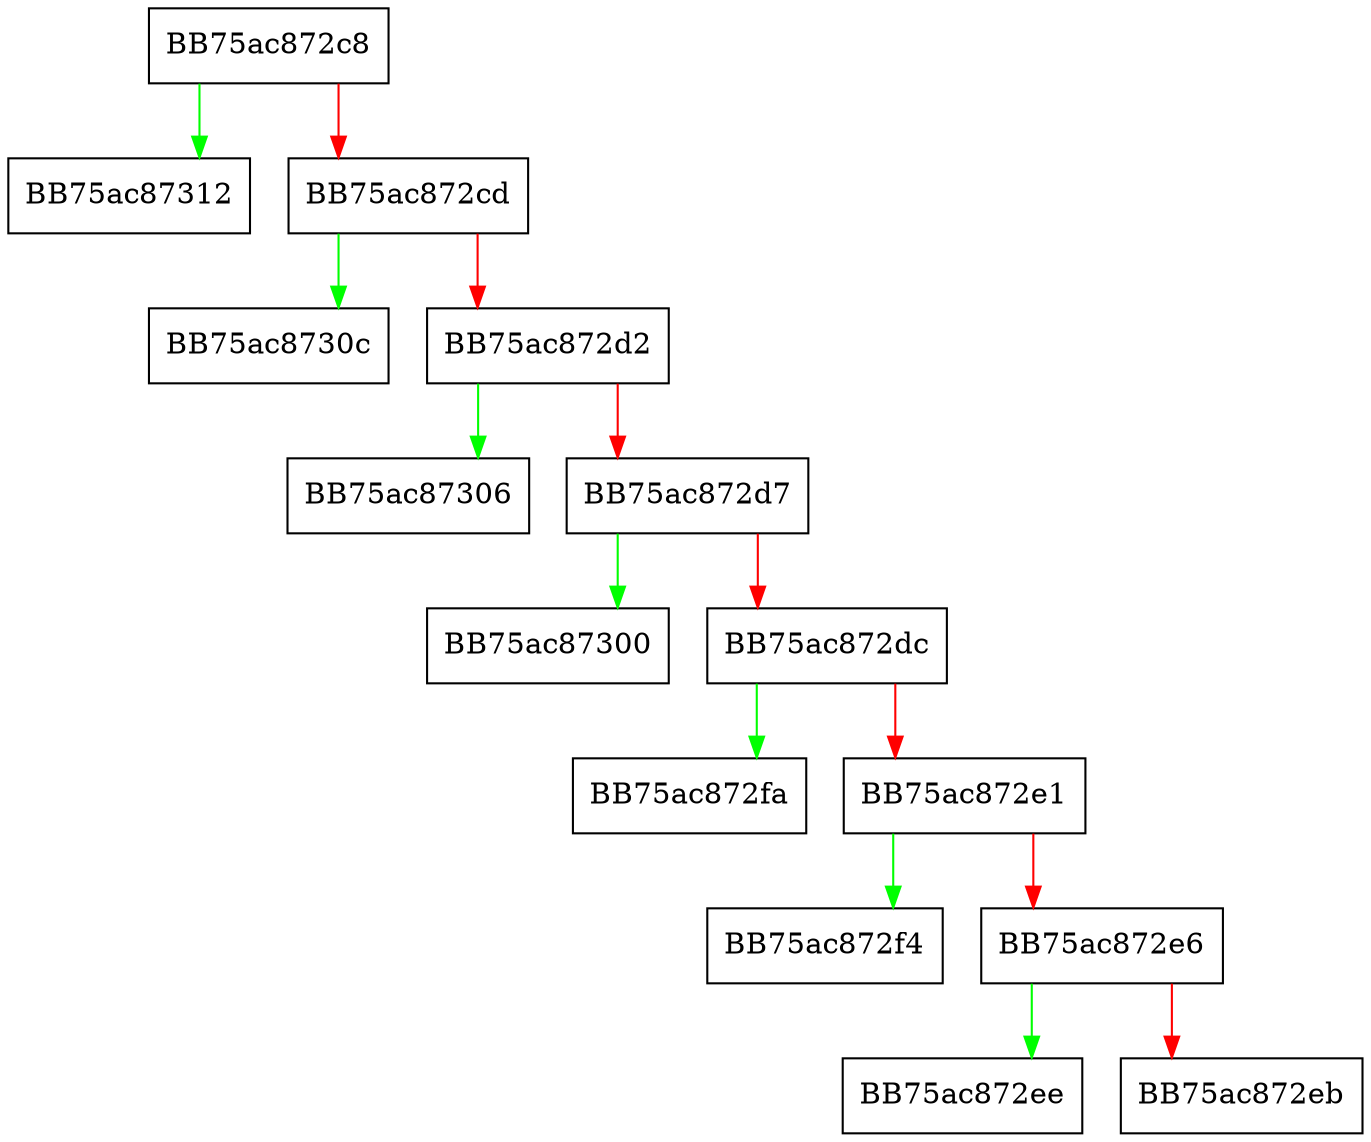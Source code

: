 digraph GetFailStatusFromAction {
  node [shape="box"];
  graph [splines=ortho];
  BB75ac872c8 -> BB75ac87312 [color="green"];
  BB75ac872c8 -> BB75ac872cd [color="red"];
  BB75ac872cd -> BB75ac8730c [color="green"];
  BB75ac872cd -> BB75ac872d2 [color="red"];
  BB75ac872d2 -> BB75ac87306 [color="green"];
  BB75ac872d2 -> BB75ac872d7 [color="red"];
  BB75ac872d7 -> BB75ac87300 [color="green"];
  BB75ac872d7 -> BB75ac872dc [color="red"];
  BB75ac872dc -> BB75ac872fa [color="green"];
  BB75ac872dc -> BB75ac872e1 [color="red"];
  BB75ac872e1 -> BB75ac872f4 [color="green"];
  BB75ac872e1 -> BB75ac872e6 [color="red"];
  BB75ac872e6 -> BB75ac872ee [color="green"];
  BB75ac872e6 -> BB75ac872eb [color="red"];
}